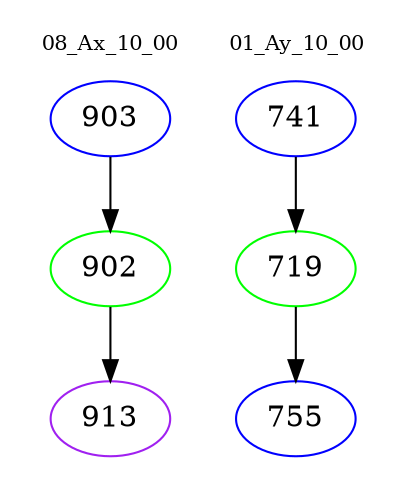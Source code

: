 digraph{
subgraph cluster_0 {
color = white
label = "08_Ax_10_00";
fontsize=10;
T0_903 [label="903", color="blue"]
T0_903 -> T0_902 [color="black"]
T0_902 [label="902", color="green"]
T0_902 -> T0_913 [color="black"]
T0_913 [label="913", color="purple"]
}
subgraph cluster_1 {
color = white
label = "01_Ay_10_00";
fontsize=10;
T1_741 [label="741", color="blue"]
T1_741 -> T1_719 [color="black"]
T1_719 [label="719", color="green"]
T1_719 -> T1_755 [color="black"]
T1_755 [label="755", color="blue"]
}
}
